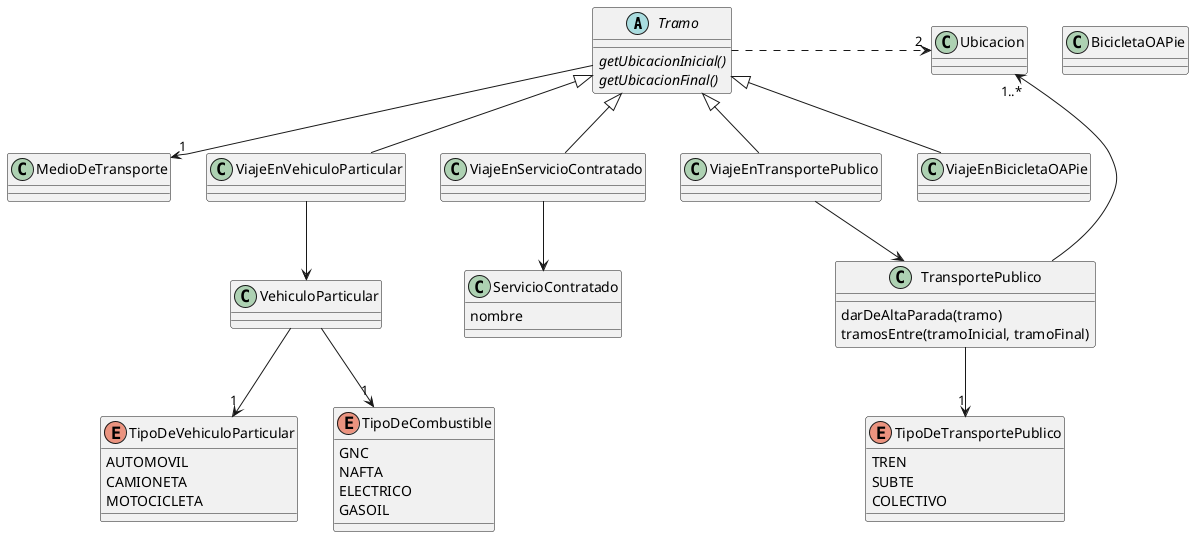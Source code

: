 @startuml

abstract class Tramo {
    {abstract} getUbicacionInicial()
    {abstract} getUbicacionFinal()
}

Tramo .right.> "2" Ubicacion
Tramo -down-> "1" MedioDeTransporte

Tramo <|-- ViajeEnVehiculoParticular
Tramo <|-- ViajeEnTransportePublico
Tramo <|-- ViajeEnServicioContratado
Tramo <|-- ViajeEnBicicletaOAPie

ViajeEnVehiculoParticular --> VehiculoParticular
ViajeEnTransportePublico --> TransportePublico
ViajeEnServicioContratado --> ServicioContratado

class VehiculoParticular {
}

VehiculoParticular --> "1" TipoDeVehiculoParticular
VehiculoParticular --> "1" TipoDeCombustible

enum TipoDeVehiculoParticular {
    AUTOMOVIL
    CAMIONETA
    MOTOCICLETA
}

enum TipoDeCombustible {
    GNC
    NAFTA
    ELECTRICO
    GASOIL
}

class ServicioContratado {
    nombre
}

class BicicletaOAPie {
}

class TransportePublico {
    darDeAltaParada(tramo)
    tramosEntre(tramoInicial, tramoFinal)
}


enum TipoDeTransportePublico {
    TREN
    SUBTE
    COLECTIVO
}

TransportePublico --> "1" TipoDeTransportePublico
TransportePublico -up-> "1..*" Ubicacion

@enduml